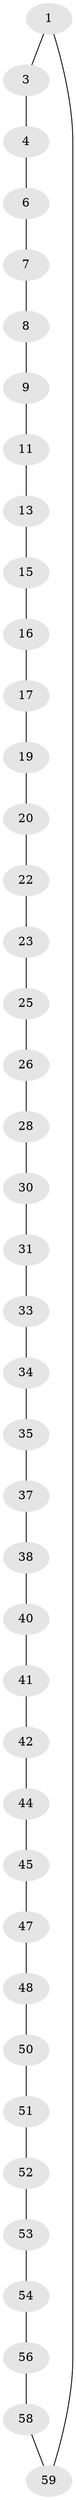 // original degree distribution, {2: 1.0}
// Generated by graph-tools (version 1.1) at 2025/11/02/27/25 16:11:41]
// undirected, 41 vertices, 41 edges
graph export_dot {
graph [start="1"]
  node [color=gray90,style=filled];
  1 [super="+2"];
  3;
  4 [super="+5"];
  6;
  7;
  8;
  9 [super="+10"];
  11 [super="+12"];
  13 [super="+14"];
  15;
  16;
  17 [super="+18"];
  19;
  20 [super="+21"];
  22;
  23 [super="+24"];
  25;
  26 [super="+27"];
  28 [super="+29"];
  30;
  31 [super="+32"];
  33;
  34;
  35 [super="+36"];
  37;
  38 [super="+39"];
  40;
  41;
  42 [super="+43"];
  44;
  45 [super="+46"];
  47;
  48 [super="+49"];
  50;
  51;
  52;
  53;
  54 [super="+55"];
  56 [super="+57"];
  58;
  59;
  1 -- 59;
  1 -- 3;
  3 -- 4;
  4 -- 6;
  6 -- 7;
  7 -- 8;
  8 -- 9;
  9 -- 11;
  11 -- 13;
  13 -- 15;
  15 -- 16;
  16 -- 17;
  17 -- 19;
  19 -- 20;
  20 -- 22;
  22 -- 23;
  23 -- 25;
  25 -- 26;
  26 -- 28;
  28 -- 30;
  30 -- 31;
  31 -- 33;
  33 -- 34;
  34 -- 35;
  35 -- 37;
  37 -- 38;
  38 -- 40;
  40 -- 41;
  41 -- 42;
  42 -- 44;
  44 -- 45;
  45 -- 47;
  47 -- 48;
  48 -- 50;
  50 -- 51;
  51 -- 52;
  52 -- 53;
  53 -- 54;
  54 -- 56;
  56 -- 58;
  58 -- 59;
}
